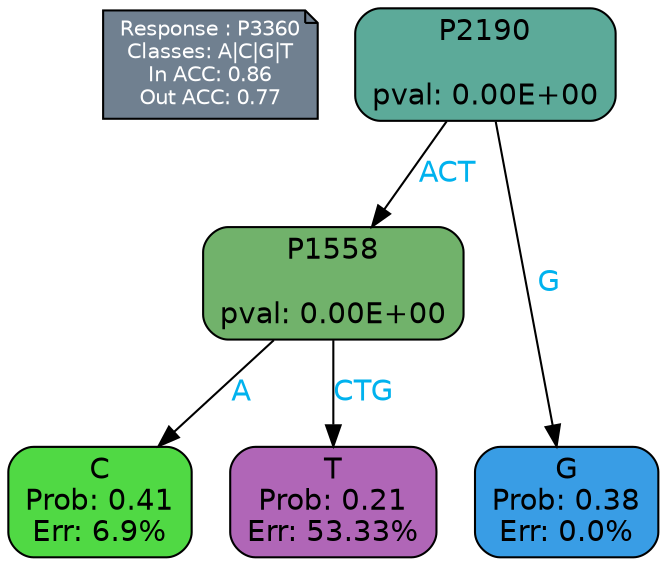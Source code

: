 digraph Tree {
node [shape=box, style="filled, rounded", color="black", fontname=helvetica] ;
graph [ranksep=equally, splines=polylines, bgcolor=transparent, dpi=600] ;
edge [fontname=helvetica] ;
LEGEND [label="Response : P3360
Classes: A|C|G|T
In ACC: 0.86
Out ACC: 0.77
",shape=note,align=left,style=filled,fillcolor="slategray",fontcolor="white",fontsize=10];1 [label="P2190

pval: 0.00E+00", fillcolor="#5caa99"] ;
2 [label="P1558

pval: 0.00E+00", fillcolor="#71b26b"] ;
3 [label="C
Prob: 0.41
Err: 6.9%", fillcolor="#50d944"] ;
4 [label="T
Prob: 0.21
Err: 53.33%", fillcolor="#b066b7"] ;
5 [label="G
Prob: 0.38
Err: 0.0%", fillcolor="#399de5"] ;
1 -> 2 [label="ACT",fontcolor=deepskyblue2] ;
1 -> 5 [label="G",fontcolor=deepskyblue2] ;
2 -> 3 [label="A",fontcolor=deepskyblue2] ;
2 -> 4 [label="CTG",fontcolor=deepskyblue2] ;
{rank = same; 3;4;5;}{rank = same; LEGEND;1;}}